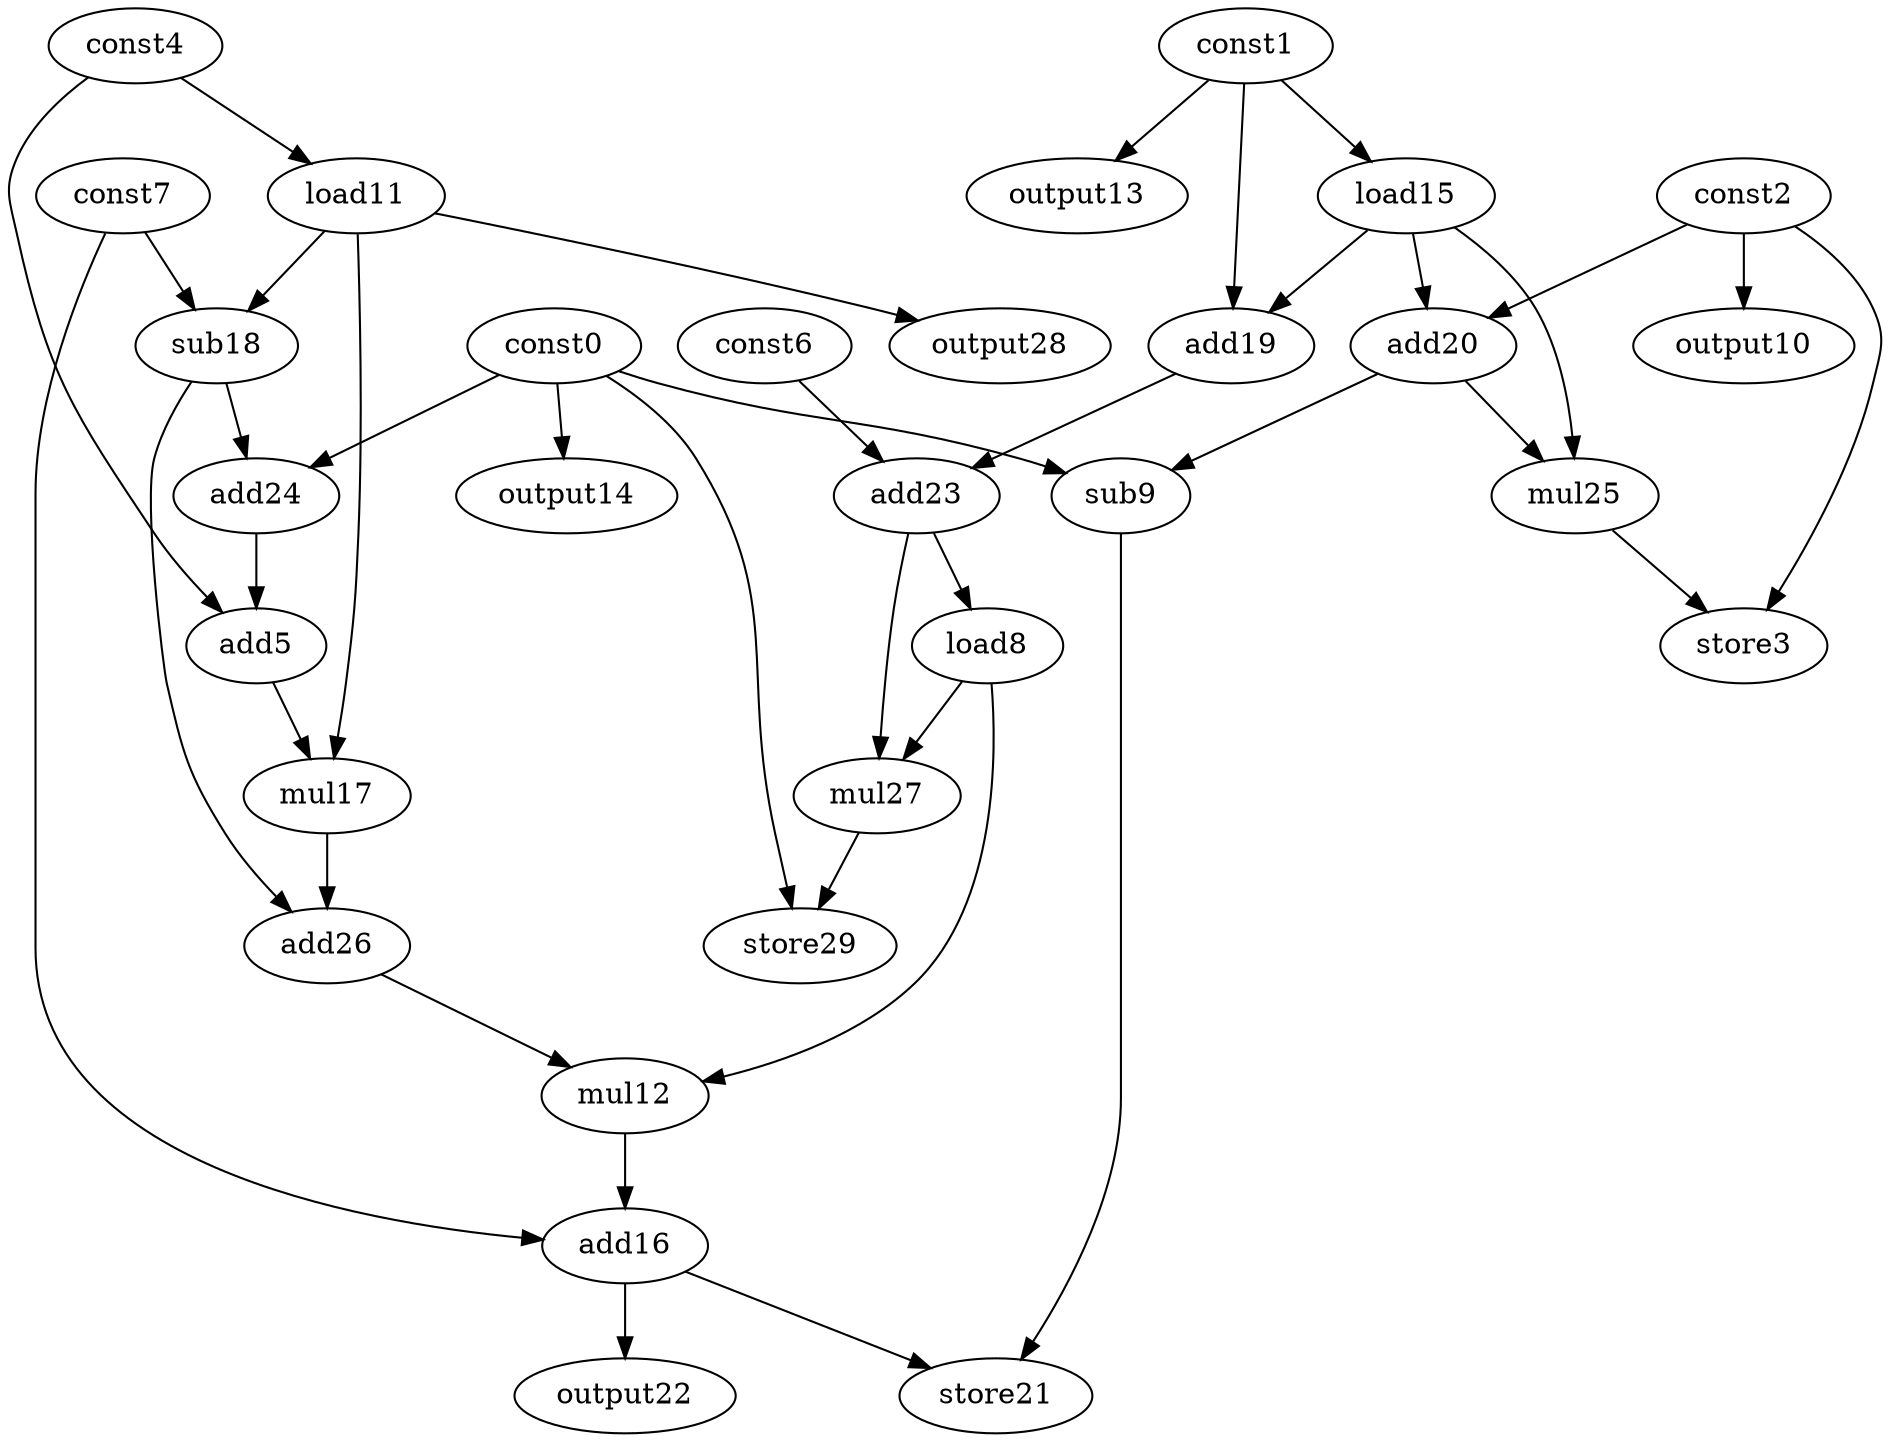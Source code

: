 digraph G { 
const0[opcode=const]; 
const1[opcode=const]; 
const2[opcode=const]; 
store3[opcode=store]; 
const4[opcode=const]; 
add5[opcode=add]; 
const6[opcode=const]; 
const7[opcode=const]; 
load8[opcode=load]; 
sub9[opcode=sub]; 
output10[opcode=output]; 
load11[opcode=load]; 
mul12[opcode=mul]; 
output13[opcode=output]; 
output14[opcode=output]; 
load15[opcode=load]; 
add16[opcode=add]; 
mul17[opcode=mul]; 
sub18[opcode=sub]; 
add19[opcode=add]; 
add20[opcode=add]; 
store21[opcode=store]; 
output22[opcode=output]; 
add23[opcode=add]; 
add24[opcode=add]; 
mul25[opcode=mul]; 
add26[opcode=add]; 
mul27[opcode=mul]; 
output28[opcode=output]; 
store29[opcode=store]; 
const2->output10[operand=0];
const4->load11[operand=0];
const1->output13[operand=0];
const0->output14[operand=0];
const1->load15[operand=0];
load11->sub18[operand=0];
const7->sub18[operand=1];
const1->add19[operand=0];
load15->add19[operand=1];
const2->add20[operand=0];
load15->add20[operand=1];
load11->output28[operand=0];
const0->sub9[operand=0];
add20->sub9[operand=1];
add19->add23[operand=0];
const6->add23[operand=1];
const0->add24[operand=0];
sub18->add24[operand=1];
add20->mul25[operand=0];
load15->mul25[operand=1];
mul25->store3[operand=0];
const2->store3[operand=1];
add24->add5[operand=0];
const4->add5[operand=1];
add23->load8[operand=0];
load11->mul17[operand=0];
add5->mul17[operand=1];
load8->mul27[operand=0];
add23->mul27[operand=1];
mul17->add26[operand=0];
sub18->add26[operand=1];
const0->store29[operand=0];
mul27->store29[operand=1];
load8->mul12[operand=0];
add26->mul12[operand=1];
mul12->add16[operand=0];
const7->add16[operand=1];
add16->store21[operand=0];
sub9->store21[operand=1];
add16->output22[operand=0];
}
